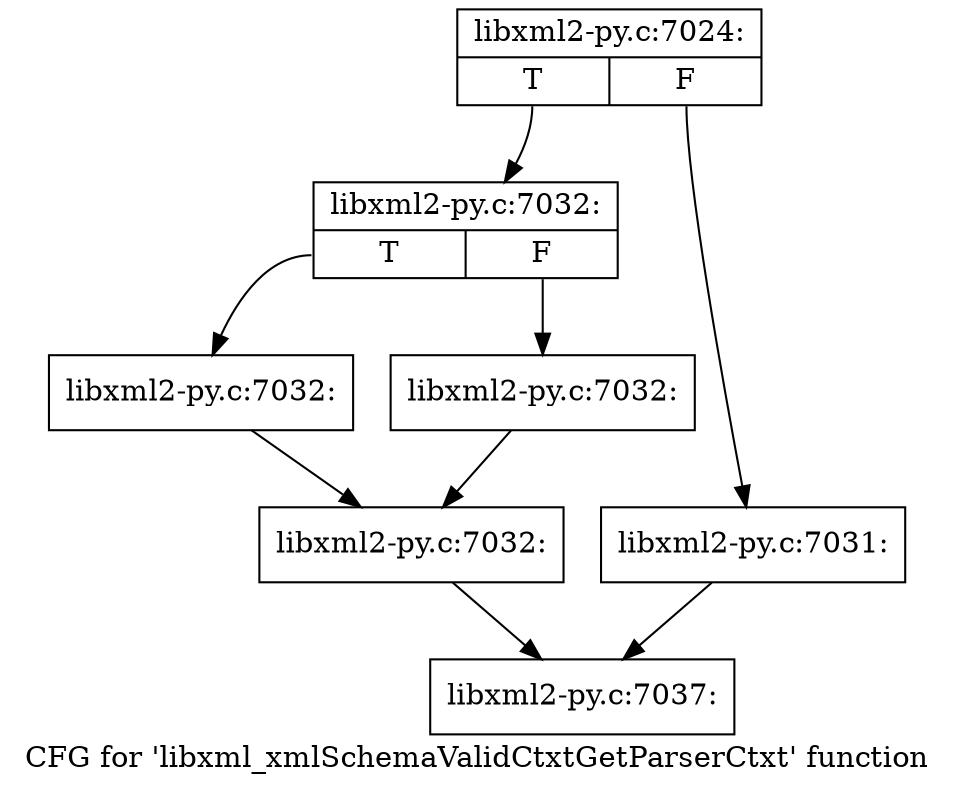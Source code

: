 digraph "CFG for 'libxml_xmlSchemaValidCtxtGetParserCtxt' function" {
	label="CFG for 'libxml_xmlSchemaValidCtxtGetParserCtxt' function";

	Node0x42bd650 [shape=record,label="{libxml2-py.c:7024:|{<s0>T|<s1>F}}"];
	Node0x42bd650:s0 -> Node0x42c91e0;
	Node0x42bd650:s1 -> Node0x42c9190;
	Node0x42c9190 [shape=record,label="{libxml2-py.c:7031:}"];
	Node0x42c9190 -> Node0x42bd930;
	Node0x42c91e0 [shape=record,label="{libxml2-py.c:7032:|{<s0>T|<s1>F}}"];
	Node0x42c91e0:s0 -> Node0x3f43e90;
	Node0x42c91e0:s1 -> Node0x3f43ee0;
	Node0x3f43e90 [shape=record,label="{libxml2-py.c:7032:}"];
	Node0x3f43e90 -> Node0x3f43f30;
	Node0x3f43ee0 [shape=record,label="{libxml2-py.c:7032:}"];
	Node0x3f43ee0 -> Node0x3f43f30;
	Node0x3f43f30 [shape=record,label="{libxml2-py.c:7032:}"];
	Node0x3f43f30 -> Node0x42bd930;
	Node0x42bd930 [shape=record,label="{libxml2-py.c:7037:}"];
}
